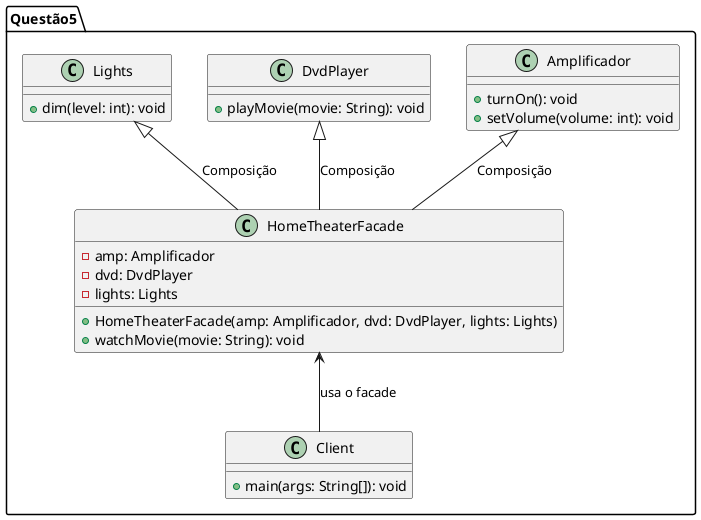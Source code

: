 @startuml "implementação"

package Questão5 {

    class Amplificador {
        +turnOn(): void
        +setVolume(volume: int): void
    }

    class DvdPlayer {
        +playMovie(movie: String): void
    }

    class Lights {
        +dim(level: int): void
    }

    class HomeTheaterFacade {
        -amp: Amplificador
        -dvd: DvdPlayer
        -lights: Lights
        +HomeTheaterFacade(amp: Amplificador, dvd: DvdPlayer, lights: Lights)
        +watchMovie(movie: String): void
    }

    class Client {
        +main(args: String[]): void
    }

    Amplificador <|-- HomeTheaterFacade:Composição
    DvdPlayer <|-- HomeTheaterFacade:Composição
    Lights <|-- HomeTheaterFacade :Composição
    HomeTheaterFacade <-- Client: usa o facade
    
}

@enduml
